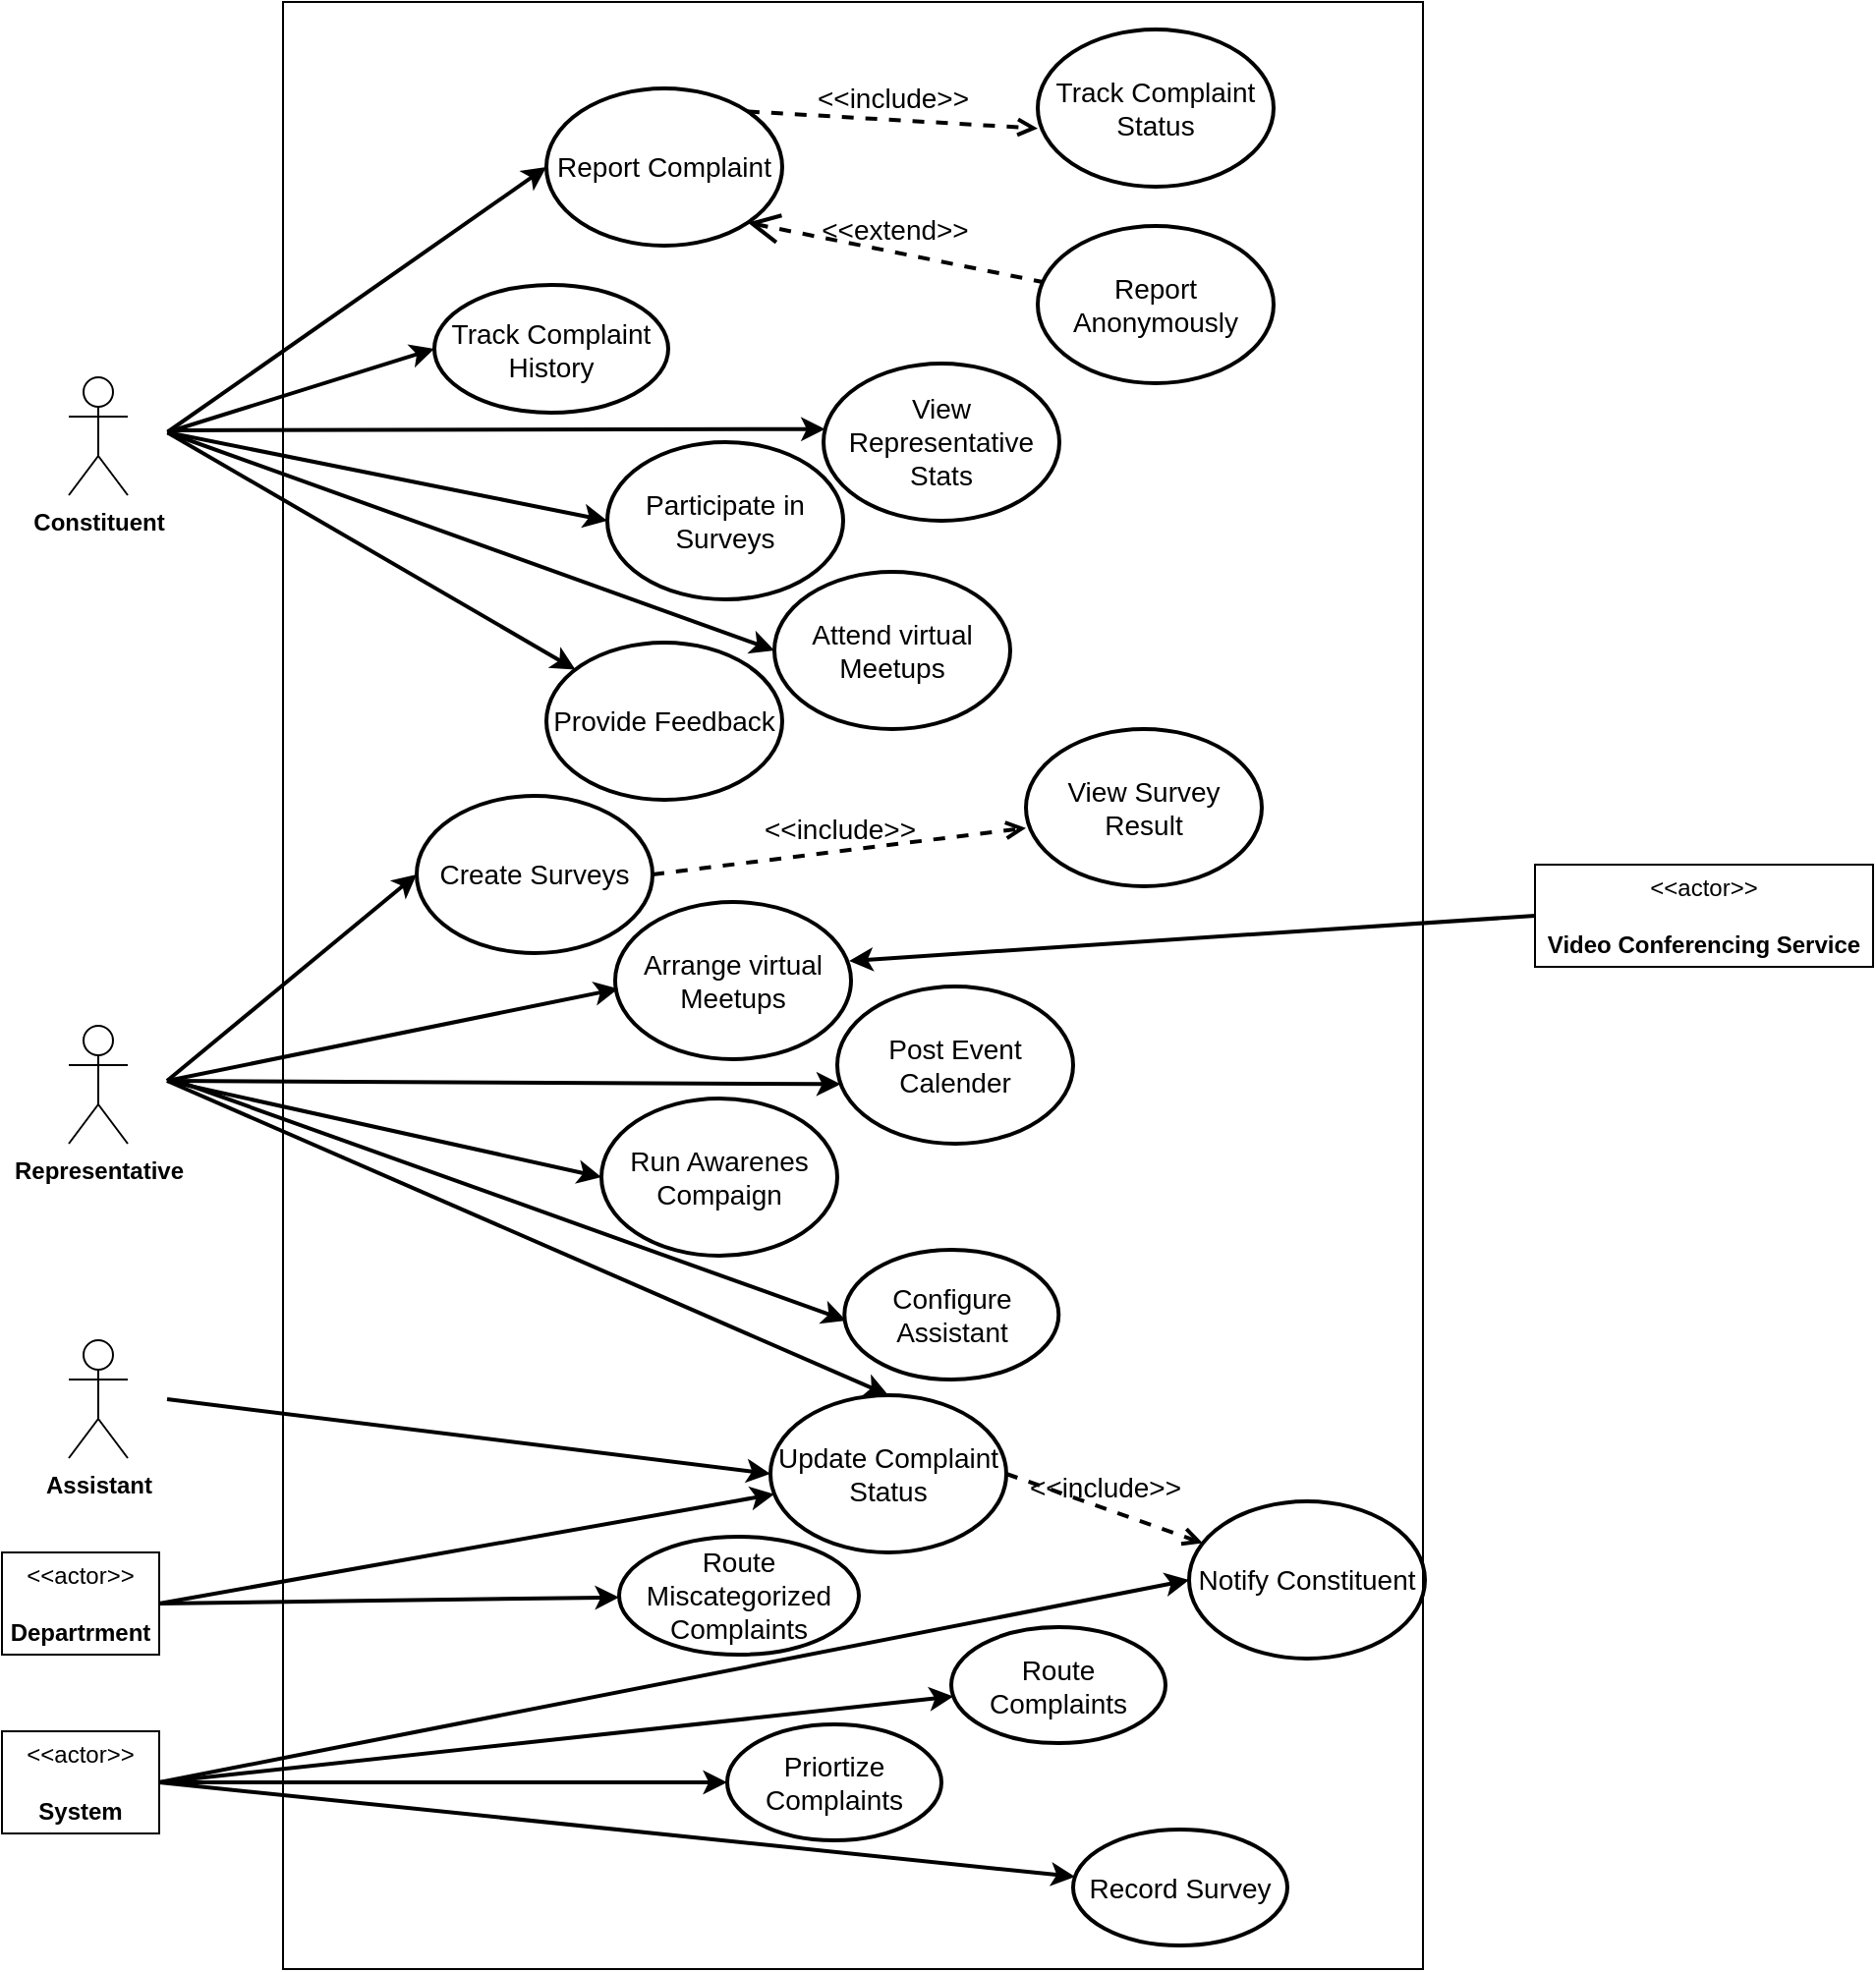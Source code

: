 <mxfile version="24.7.5">
  <diagram name="Use Case Diagram" id="FgglNel2U1L5TTHVHAgJ">
    <mxGraphModel dx="1956" dy="1271" grid="0" gridSize="10" guides="1" tooltips="1" connect="1" arrows="1" fold="1" page="0" pageScale="1" pageWidth="850" pageHeight="1100" math="0" shadow="0">
      <root>
        <mxCell id="0" />
        <mxCell id="1" parent="0" />
        <mxCell id="YS5-fEkslZxsQK353Ww7-88" value="" style="rounded=0;whiteSpace=wrap;html=1;fillColor=none;" vertex="1" parent="1">
          <mxGeometry x="237" y="212" width="580" height="1001" as="geometry" />
        </mxCell>
        <mxCell id="b4xgwTWH8p54jYo2uctj-25" value="&lt;font style=&quot;font-size: 14px;&quot;&gt;Report Complaint&lt;/font&gt;" style="ellipse;whiteSpace=wrap;html=1;fillColor=none;strokeWidth=2;" parent="1" vertex="1">
          <mxGeometry x="371" y="256" width="120" height="80" as="geometry" />
        </mxCell>
        <mxCell id="YS5-fEkslZxsQK353Ww7-6" value="&amp;lt;&amp;lt;actor&amp;gt;&amp;gt;&lt;br&gt;&lt;br&gt;&lt;b&gt;Departrment&lt;/b&gt;" style="html=1;align=center;verticalAlign=middle;dashed=0;whiteSpace=wrap;" vertex="1" parent="1">
          <mxGeometry x="94" y="1001" width="80" height="52" as="geometry" />
        </mxCell>
        <mxCell id="YS5-fEkslZxsQK353Ww7-9" value="&lt;font style=&quot;font-size: 14px;&quot;&gt;Track Complaint Status&lt;/font&gt;" style="ellipse;whiteSpace=wrap;html=1;fillColor=none;strokeWidth=2;" vertex="1" parent="1">
          <mxGeometry x="621" y="226" width="120" height="80" as="geometry" />
        </mxCell>
        <mxCell id="YS5-fEkslZxsQK353Ww7-10" value="&lt;font style=&quot;font-size: 14px;&quot;&gt;Report Anonymously&lt;/font&gt;" style="ellipse;whiteSpace=wrap;html=1;fillColor=none;strokeWidth=2;" vertex="1" parent="1">
          <mxGeometry x="621" y="326" width="120" height="80" as="geometry" />
        </mxCell>
        <mxCell id="YS5-fEkslZxsQK353Ww7-11" value="&lt;font style=&quot;font-size: 14px;&quot;&gt;&amp;lt;&amp;lt;include&amp;gt;&amp;gt;&lt;/font&gt;" style="html=1;verticalAlign=bottom;labelBackgroundColor=none;endArrow=open;endFill=0;dashed=1;rounded=0;fontSize=12;strokeWidth=2;exitX=1;exitY=0;exitDx=0;exitDy=0;entryX=0;entryY=0.629;entryDx=0;entryDy=0;entryPerimeter=0;" edge="1" parent="1" source="b4xgwTWH8p54jYo2uctj-25" target="YS5-fEkslZxsQK353Ww7-9">
          <mxGeometry width="160" relative="1" as="geometry">
            <mxPoint x="474" y="258" as="sourcePoint" />
            <mxPoint x="634" y="258" as="targetPoint" />
          </mxGeometry>
        </mxCell>
        <mxCell id="YS5-fEkslZxsQK353Ww7-13" value="&amp;lt;&amp;lt;extend&amp;gt;&amp;gt;" style="edgeStyle=none;html=1;startArrow=open;endArrow=none;startSize=12;verticalAlign=bottom;dashed=1;labelBackgroundColor=none;rounded=0;fontSize=14;strokeWidth=2;exitX=1;exitY=1;exitDx=0;exitDy=0;" edge="1" parent="1" source="b4xgwTWH8p54jYo2uctj-25" target="YS5-fEkslZxsQK353Ww7-10">
          <mxGeometry width="160" relative="1" as="geometry">
            <mxPoint x="343" y="476" as="sourcePoint" />
            <mxPoint x="503" y="476" as="targetPoint" />
          </mxGeometry>
        </mxCell>
        <mxCell id="YS5-fEkslZxsQK353Ww7-14" value="&lt;font style=&quot;font-size: 14px;&quot;&gt;Track Complaint History&lt;/font&gt;" style="ellipse;whiteSpace=wrap;html=1;fillColor=none;strokeWidth=2;" vertex="1" parent="1">
          <mxGeometry x="314" y="356" width="119" height="65" as="geometry" />
        </mxCell>
        <mxCell id="YS5-fEkslZxsQK353Ww7-15" value="&lt;font style=&quot;font-size: 14px;&quot;&gt;View Representative Stats&lt;/font&gt;" style="ellipse;whiteSpace=wrap;html=1;fillColor=none;strokeWidth=2;" vertex="1" parent="1">
          <mxGeometry x="512" y="396" width="120" height="80" as="geometry" />
        </mxCell>
        <mxCell id="YS5-fEkslZxsQK353Ww7-16" value="&lt;font style=&quot;font-size: 14px;&quot;&gt;Participate in Surveys&lt;/font&gt;" style="ellipse;whiteSpace=wrap;html=1;fillColor=none;strokeWidth=2;" vertex="1" parent="1">
          <mxGeometry x="402" y="436" width="120" height="80" as="geometry" />
        </mxCell>
        <mxCell id="YS5-fEkslZxsQK353Ww7-17" value="&lt;font style=&quot;font-size: 14px;&quot;&gt;Attend virtual Meetups&lt;/font&gt;" style="ellipse;whiteSpace=wrap;html=1;fillColor=none;strokeWidth=2;" vertex="1" parent="1">
          <mxGeometry x="487" y="502" width="120" height="80" as="geometry" />
        </mxCell>
        <mxCell id="YS5-fEkslZxsQK353Ww7-18" value="&lt;font style=&quot;font-size: 14px;&quot;&gt;Provide Feedback&lt;/font&gt;" style="ellipse;whiteSpace=wrap;html=1;fillColor=none;strokeWidth=2;" vertex="1" parent="1">
          <mxGeometry x="371" y="538" width="120" height="80" as="geometry" />
        </mxCell>
        <mxCell id="YS5-fEkslZxsQK353Ww7-20" value="" style="endArrow=classic;html=1;rounded=0;strokeWidth=2;exitX=1;exitY=0.5;exitDx=0;exitDy=0;entryX=0;entryY=0.5;entryDx=0;entryDy=0;" edge="1" parent="1" source="YS5-fEkslZxsQK353Ww7-22" target="b4xgwTWH8p54jYo2uctj-25">
          <mxGeometry width="50" height="50" relative="1" as="geometry">
            <mxPoint x="398" y="483" as="sourcePoint" />
            <mxPoint x="448" y="433" as="targetPoint" />
          </mxGeometry>
        </mxCell>
        <mxCell id="YS5-fEkslZxsQK353Ww7-25" value="" style="endArrow=classic;html=1;rounded=0;strokeWidth=2;exitX=1;exitY=0.5;exitDx=0;exitDy=0;entryX=0;entryY=0.5;entryDx=0;entryDy=0;" edge="1" parent="1" source="YS5-fEkslZxsQK353Ww7-22" target="YS5-fEkslZxsQK353Ww7-14">
          <mxGeometry width="50" height="50" relative="1" as="geometry">
            <mxPoint x="188" y="441" as="sourcePoint" />
            <mxPoint x="381" y="326" as="targetPoint" />
          </mxGeometry>
        </mxCell>
        <mxCell id="YS5-fEkslZxsQK353Ww7-29" value="" style="endArrow=classic;html=1;rounded=0;strokeWidth=2;entryX=0.007;entryY=0.417;entryDx=0;entryDy=0;entryPerimeter=0;" edge="1" parent="1" target="YS5-fEkslZxsQK353Ww7-15">
          <mxGeometry width="50" height="50" relative="1" as="geometry">
            <mxPoint x="179" y="430" as="sourcePoint" />
            <mxPoint x="315" y="400" as="targetPoint" />
          </mxGeometry>
        </mxCell>
        <mxCell id="YS5-fEkslZxsQK353Ww7-30" value="" style="endArrow=classic;html=1;rounded=0;strokeWidth=2;entryX=0;entryY=0.5;entryDx=0;entryDy=0;exitX=1;exitY=0.5;exitDx=0;exitDy=0;" edge="1" parent="1" source="YS5-fEkslZxsQK353Ww7-22" target="YS5-fEkslZxsQK353Ww7-16">
          <mxGeometry width="50" height="50" relative="1" as="geometry">
            <mxPoint x="189" y="440" as="sourcePoint" />
            <mxPoint x="523" y="439" as="targetPoint" />
          </mxGeometry>
        </mxCell>
        <mxCell id="YS5-fEkslZxsQK353Ww7-31" value="" style="endArrow=classic;html=1;rounded=0;strokeWidth=2;entryX=0;entryY=0.5;entryDx=0;entryDy=0;exitX=1;exitY=0.5;exitDx=0;exitDy=0;" edge="1" parent="1" source="YS5-fEkslZxsQK353Ww7-22" target="YS5-fEkslZxsQK353Ww7-17">
          <mxGeometry width="50" height="50" relative="1" as="geometry">
            <mxPoint x="188" y="441" as="sourcePoint" />
            <mxPoint x="412" y="486" as="targetPoint" />
          </mxGeometry>
        </mxCell>
        <mxCell id="YS5-fEkslZxsQK353Ww7-32" value="" style="endArrow=classic;html=1;rounded=0;strokeWidth=2;exitX=1;exitY=0.5;exitDx=0;exitDy=0;" edge="1" parent="1" source="YS5-fEkslZxsQK353Ww7-22" target="YS5-fEkslZxsQK353Ww7-18">
          <mxGeometry width="50" height="50" relative="1" as="geometry">
            <mxPoint x="188" y="441" as="sourcePoint" />
            <mxPoint x="497" y="552" as="targetPoint" />
          </mxGeometry>
        </mxCell>
        <mxCell id="YS5-fEkslZxsQK353Ww7-33" value="&lt;font style=&quot;font-size: 14px;&quot;&gt;Create Surveys&lt;/font&gt;" style="ellipse;whiteSpace=wrap;html=1;fillColor=none;strokeWidth=2;" vertex="1" parent="1">
          <mxGeometry x="305" y="616" width="120" height="80" as="geometry" />
        </mxCell>
        <mxCell id="YS5-fEkslZxsQK353Ww7-42" value="" style="group" vertex="1" connectable="0" parent="1">
          <mxGeometry x="128" y="403" width="50" height="60" as="geometry" />
        </mxCell>
        <mxCell id="YS5-fEkslZxsQK353Ww7-1" value="&lt;b&gt;Constituent&lt;/b&gt;" style="shape=umlActor;verticalLabelPosition=bottom;verticalAlign=top;html=1;outlineConnect=0;container=0;" vertex="1" parent="YS5-fEkslZxsQK353Ww7-42">
          <mxGeometry width="30" height="60" as="geometry" />
        </mxCell>
        <mxCell id="YS5-fEkslZxsQK353Ww7-22" value="" style="shape=ellipse;html=1;sketch=0;strokeWidth=2;strokeColor=none;container=0;" vertex="1" parent="YS5-fEkslZxsQK353Ww7-42">
          <mxGeometry x="40" y="23" width="10" height="10" as="geometry" />
        </mxCell>
        <mxCell id="YS5-fEkslZxsQK353Ww7-43" value="" style="group;fillColor=none;fillStyle=solid;" vertex="1" connectable="0" parent="1">
          <mxGeometry x="128" y="733" width="50" height="60" as="geometry" />
        </mxCell>
        <mxCell id="YS5-fEkslZxsQK353Ww7-44" value="&lt;b&gt;Representative&lt;/b&gt;" style="shape=umlActor;verticalLabelPosition=bottom;verticalAlign=top;html=1;outlineConnect=0;container=0;" vertex="1" parent="YS5-fEkslZxsQK353Ww7-43">
          <mxGeometry width="30" height="60" as="geometry" />
        </mxCell>
        <mxCell id="YS5-fEkslZxsQK353Ww7-45" value="" style="shape=ellipse;html=1;sketch=0;strokeWidth=2;strokeColor=none;container=0;" vertex="1" parent="YS5-fEkslZxsQK353Ww7-43">
          <mxGeometry x="40" y="23" width="10" height="10" as="geometry" />
        </mxCell>
        <mxCell id="YS5-fEkslZxsQK353Ww7-47" value="" style="endArrow=classic;html=1;rounded=0;strokeWidth=2;exitX=1;exitY=0.5;exitDx=0;exitDy=0;entryX=0;entryY=0.5;entryDx=0;entryDy=0;" edge="1" parent="1" source="YS5-fEkslZxsQK353Ww7-45" target="YS5-fEkslZxsQK353Ww7-33">
          <mxGeometry width="50" height="50" relative="1" as="geometry">
            <mxPoint x="188" y="621" as="sourcePoint" />
            <mxPoint x="396" y="742" as="targetPoint" />
          </mxGeometry>
        </mxCell>
        <mxCell id="YS5-fEkslZxsQK353Ww7-48" value="&lt;font style=&quot;font-size: 14px;&quot;&gt;View Survey Result&lt;/font&gt;" style="ellipse;whiteSpace=wrap;html=1;fillColor=none;strokeWidth=2;" vertex="1" parent="1">
          <mxGeometry x="615" y="582" width="120" height="80" as="geometry" />
        </mxCell>
        <mxCell id="YS5-fEkslZxsQK353Ww7-49" value="&lt;font style=&quot;font-size: 14px;&quot;&gt;&amp;lt;&amp;lt;include&amp;gt;&amp;gt;&lt;/font&gt;" style="html=1;verticalAlign=bottom;labelBackgroundColor=none;endArrow=open;endFill=0;dashed=1;rounded=0;fontSize=12;strokeWidth=2;exitX=1;exitY=0.5;exitDx=0;exitDy=0;entryX=0;entryY=0.629;entryDx=0;entryDy=0;entryPerimeter=0;" edge="1" parent="1" target="YS5-fEkslZxsQK353Ww7-48" source="YS5-fEkslZxsQK353Ww7-33">
          <mxGeometry width="160" relative="1" as="geometry">
            <mxPoint x="477" y="778" as="sourcePoint" />
            <mxPoint x="638" y="748" as="targetPoint" />
          </mxGeometry>
        </mxCell>
        <mxCell id="YS5-fEkslZxsQK353Ww7-50" value="&lt;font style=&quot;font-size: 14px;&quot;&gt;Arrange virtual Meetups&lt;/font&gt;" style="ellipse;whiteSpace=wrap;html=1;fillColor=none;strokeWidth=2;" vertex="1" parent="1">
          <mxGeometry x="406" y="670" width="120" height="80" as="geometry" />
        </mxCell>
        <mxCell id="YS5-fEkslZxsQK353Ww7-51" value="" style="endArrow=classic;html=1;rounded=0;strokeWidth=2;exitX=1;exitY=0.5;exitDx=0;exitDy=0;entryX=0.013;entryY=0.552;entryDx=0;entryDy=0;entryPerimeter=0;" edge="1" parent="1" source="YS5-fEkslZxsQK353Ww7-45" target="YS5-fEkslZxsQK353Ww7-50">
          <mxGeometry width="50" height="50" relative="1" as="geometry">
            <mxPoint x="188" y="771" as="sourcePoint" />
            <mxPoint x="315" y="666" as="targetPoint" />
          </mxGeometry>
        </mxCell>
        <mxCell id="YS5-fEkslZxsQK353Ww7-54" value="&lt;span style=&quot;font-size: 14px;&quot;&gt;Configure Assistant&lt;/span&gt;" style="ellipse;whiteSpace=wrap;html=1;fillColor=none;strokeWidth=2;" vertex="1" parent="1">
          <mxGeometry x="522.64" y="847" width="109" height="66" as="geometry" />
        </mxCell>
        <mxCell id="YS5-fEkslZxsQK353Ww7-57" value="&lt;font style=&quot;font-size: 14px;&quot;&gt;Post Event Calender&lt;/font&gt;" style="ellipse;whiteSpace=wrap;html=1;fillColor=none;strokeWidth=2;" vertex="1" parent="1">
          <mxGeometry x="519" y="713" width="120" height="80" as="geometry" />
        </mxCell>
        <mxCell id="YS5-fEkslZxsQK353Ww7-58" value="&lt;font style=&quot;font-size: 14px;&quot;&gt;Run Awarenes Compaign&lt;/font&gt;" style="ellipse;whiteSpace=wrap;html=1;fillColor=none;strokeWidth=2;" vertex="1" parent="1">
          <mxGeometry x="399" y="770" width="120" height="80" as="geometry" />
        </mxCell>
        <mxCell id="YS5-fEkslZxsQK353Ww7-59" value="" style="endArrow=classic;html=1;rounded=0;strokeWidth=2;exitX=1;exitY=0.5;exitDx=0;exitDy=0;entryX=0.014;entryY=0.621;entryDx=0;entryDy=0;entryPerimeter=0;" edge="1" parent="1" source="YS5-fEkslZxsQK353Ww7-45" target="YS5-fEkslZxsQK353Ww7-57">
          <mxGeometry width="50" height="50" relative="1" as="geometry">
            <mxPoint x="182" y="761" as="sourcePoint" />
            <mxPoint x="408" y="730" as="targetPoint" />
          </mxGeometry>
        </mxCell>
        <mxCell id="YS5-fEkslZxsQK353Ww7-60" value="" style="endArrow=classic;html=1;rounded=0;strokeWidth=2;exitX=1;exitY=0.5;exitDx=0;exitDy=0;entryX=0;entryY=0.5;entryDx=0;entryDy=0;" edge="1" parent="1" source="YS5-fEkslZxsQK353Ww7-45" target="YS5-fEkslZxsQK353Ww7-58">
          <mxGeometry width="50" height="50" relative="1" as="geometry">
            <mxPoint x="188" y="791" as="sourcePoint" />
            <mxPoint x="418" y="744" as="targetPoint" />
          </mxGeometry>
        </mxCell>
        <mxCell id="YS5-fEkslZxsQK353Ww7-61" value="" style="group;fillColor=none;fillStyle=solid;" vertex="1" connectable="0" parent="1">
          <mxGeometry x="128" y="893" width="50" height="60" as="geometry" />
        </mxCell>
        <mxCell id="YS5-fEkslZxsQK353Ww7-62" value="&lt;b&gt;Assistant&lt;/b&gt;" style="shape=umlActor;verticalLabelPosition=bottom;verticalAlign=top;html=1;outlineConnect=0;container=0;" vertex="1" parent="YS5-fEkslZxsQK353Ww7-61">
          <mxGeometry width="30" height="60" as="geometry" />
        </mxCell>
        <mxCell id="YS5-fEkslZxsQK353Ww7-63" value="" style="shape=ellipse;html=1;sketch=0;strokeWidth=2;strokeColor=none;container=0;" vertex="1" parent="YS5-fEkslZxsQK353Ww7-61">
          <mxGeometry x="40" y="25" width="10" height="10" as="geometry" />
        </mxCell>
        <mxCell id="YS5-fEkslZxsQK353Ww7-64" value="&lt;span style=&quot;font-size: 14px;&quot;&gt;Update Complaint Status&lt;/span&gt;" style="ellipse;whiteSpace=wrap;html=1;fillColor=none;strokeWidth=2;" vertex="1" parent="1">
          <mxGeometry x="485" y="921" width="120" height="80" as="geometry" />
        </mxCell>
        <mxCell id="YS5-fEkslZxsQK353Ww7-65" value="" style="endArrow=classic;html=1;rounded=0;strokeWidth=2;exitX=1;exitY=0.5;exitDx=0;exitDy=0;entryX=0.008;entryY=0.545;entryDx=0;entryDy=0;entryPerimeter=0;" edge="1" parent="1" target="YS5-fEkslZxsQK353Ww7-54">
          <mxGeometry width="50" height="50" relative="1" as="geometry">
            <mxPoint x="183.0" y="761.0" as="sourcePoint" />
            <mxPoint x="414" y="830" as="targetPoint" />
          </mxGeometry>
        </mxCell>
        <mxCell id="YS5-fEkslZxsQK353Ww7-66" value="" style="endArrow=classic;html=1;rounded=0;strokeWidth=2;exitX=1;exitY=0.5;exitDx=0;exitDy=0;entryX=0.5;entryY=0;entryDx=0;entryDy=0;" edge="1" parent="1" source="YS5-fEkslZxsQK353Ww7-45" target="YS5-fEkslZxsQK353Ww7-64">
          <mxGeometry width="50" height="50" relative="1" as="geometry">
            <mxPoint x="193.0" y="771.0" as="sourcePoint" />
            <mxPoint x="534" y="893" as="targetPoint" />
          </mxGeometry>
        </mxCell>
        <mxCell id="YS5-fEkslZxsQK353Ww7-67" value="" style="endArrow=classic;html=1;rounded=0;strokeWidth=2;exitX=1;exitY=0.5;exitDx=0;exitDy=0;entryX=0;entryY=0.5;entryDx=0;entryDy=0;" edge="1" parent="1" source="YS5-fEkslZxsQK353Ww7-63" target="YS5-fEkslZxsQK353Ww7-64">
          <mxGeometry width="50" height="50" relative="1" as="geometry">
            <mxPoint x="173.0" y="921.0" as="sourcePoint" />
            <mxPoint x="390.0" y="923.0" as="targetPoint" />
          </mxGeometry>
        </mxCell>
        <mxCell id="YS5-fEkslZxsQK353Ww7-68" value="" style="endArrow=classic;html=1;rounded=0;strokeWidth=2;exitX=1;exitY=0.5;exitDx=0;exitDy=0;" edge="1" parent="1" source="YS5-fEkslZxsQK353Ww7-6" target="YS5-fEkslZxsQK353Ww7-64">
          <mxGeometry width="50" height="50" relative="1" as="geometry">
            <mxPoint x="183.0" y="1031" as="sourcePoint" />
            <mxPoint x="405" y="1033" as="targetPoint" />
          </mxGeometry>
        </mxCell>
        <mxCell id="YS5-fEkslZxsQK353Ww7-69" value="&lt;span style=&quot;font-size: 14px;&quot;&gt;Route Complaints&lt;/span&gt;" style="ellipse;whiteSpace=wrap;html=1;fillColor=none;strokeWidth=2;" vertex="1" parent="1">
          <mxGeometry x="577" y="1039" width="109" height="59" as="geometry" />
        </mxCell>
        <mxCell id="YS5-fEkslZxsQK353Ww7-71" value="" style="endArrow=classic;html=1;rounded=0;strokeWidth=2;exitX=1;exitY=0.5;exitDx=0;exitDy=0;" edge="1" parent="1" source="YS5-fEkslZxsQK353Ww7-80" target="YS5-fEkslZxsQK353Ww7-69">
          <mxGeometry width="50" height="50" relative="1" as="geometry">
            <mxPoint x="188" y="1033" as="sourcePoint" />
            <mxPoint x="495" y="1071" as="targetPoint" />
          </mxGeometry>
        </mxCell>
        <mxCell id="YS5-fEkslZxsQK353Ww7-75" value="&lt;font style=&quot;font-size: 14px;&quot;&gt;Notify Constituent&lt;/font&gt;" style="ellipse;whiteSpace=wrap;html=1;fillColor=none;strokeWidth=2;" vertex="1" parent="1">
          <mxGeometry x="698" y="975" width="120" height="80" as="geometry" />
        </mxCell>
        <mxCell id="YS5-fEkslZxsQK353Ww7-78" value="&lt;span style=&quot;font-size: 14px;&quot;&gt;Priortize Complaints&lt;/span&gt;" style="ellipse;whiteSpace=wrap;html=1;fillColor=none;strokeWidth=2;" vertex="1" parent="1">
          <mxGeometry x="463" y="1088.5" width="109" height="59" as="geometry" />
        </mxCell>
        <mxCell id="YS5-fEkslZxsQK353Ww7-79" value="" style="endArrow=classic;html=1;rounded=0;strokeWidth=2;exitX=1;exitY=0.5;exitDx=0;exitDy=0;entryX=0;entryY=0.5;entryDx=0;entryDy=0;" edge="1" parent="1" source="YS5-fEkslZxsQK353Ww7-80" target="YS5-fEkslZxsQK353Ww7-75">
          <mxGeometry width="50" height="50" relative="1" as="geometry">
            <mxPoint x="174" y="1120.5" as="sourcePoint" />
            <mxPoint x="479" y="1047" as="targetPoint" />
          </mxGeometry>
        </mxCell>
        <mxCell id="YS5-fEkslZxsQK353Ww7-80" value="&amp;lt;&amp;lt;actor&amp;gt;&amp;gt;&lt;br&gt;&lt;br&gt;&lt;b&gt;System&lt;/b&gt;" style="html=1;align=center;verticalAlign=middle;dashed=0;whiteSpace=wrap;" vertex="1" parent="1">
          <mxGeometry x="94" y="1092" width="80" height="52" as="geometry" />
        </mxCell>
        <mxCell id="YS5-fEkslZxsQK353Ww7-81" value="" style="endArrow=classic;html=1;rounded=0;strokeWidth=2;exitX=1;exitY=0.5;exitDx=0;exitDy=0;entryX=0;entryY=0.5;entryDx=0;entryDy=0;" edge="1" parent="1" source="YS5-fEkslZxsQK353Ww7-80" target="YS5-fEkslZxsQK353Ww7-78">
          <mxGeometry width="50" height="50" relative="1" as="geometry">
            <mxPoint x="184" y="1037" as="sourcePoint" />
            <mxPoint x="513" y="999" as="targetPoint" />
          </mxGeometry>
        </mxCell>
        <mxCell id="YS5-fEkslZxsQK353Ww7-82" value="&lt;span style=&quot;font-size: 14px;&quot;&gt;Record Survey&lt;/span&gt;" style="ellipse;whiteSpace=wrap;html=1;fillColor=none;strokeWidth=2;" vertex="1" parent="1">
          <mxGeometry x="639" y="1142" width="109" height="59" as="geometry" />
        </mxCell>
        <mxCell id="YS5-fEkslZxsQK353Ww7-83" value="" style="endArrow=classic;html=1;rounded=0;strokeWidth=2;exitX=1;exitY=0.5;exitDx=0;exitDy=0;" edge="1" parent="1" source="YS5-fEkslZxsQK353Ww7-80" target="YS5-fEkslZxsQK353Ww7-82">
          <mxGeometry width="50" height="50" relative="1" as="geometry">
            <mxPoint x="184" y="1128" as="sourcePoint" />
            <mxPoint x="516" y="1109" as="targetPoint" />
          </mxGeometry>
        </mxCell>
        <mxCell id="YS5-fEkslZxsQK353Ww7-84" value="&lt;span style=&quot;font-size: 14px;&quot;&gt;Route Miscategorized Complaints&lt;/span&gt;" style="ellipse;whiteSpace=wrap;html=1;fillColor=none;strokeWidth=2;" vertex="1" parent="1">
          <mxGeometry x="408" y="993" width="122" height="60" as="geometry" />
        </mxCell>
        <mxCell id="YS5-fEkslZxsQK353Ww7-86" value="" style="endArrow=classic;html=1;rounded=0;strokeWidth=2;exitX=1;exitY=0.5;exitDx=0;exitDy=0;" edge="1" parent="1" source="YS5-fEkslZxsQK353Ww7-6" target="YS5-fEkslZxsQK353Ww7-84">
          <mxGeometry width="50" height="50" relative="1" as="geometry">
            <mxPoint x="184" y="1037" as="sourcePoint" />
            <mxPoint x="497" y="981" as="targetPoint" />
          </mxGeometry>
        </mxCell>
        <mxCell id="YS5-fEkslZxsQK353Ww7-87" value="&lt;font style=&quot;font-size: 14px;&quot;&gt;&amp;lt;&amp;lt;include&amp;gt;&amp;gt;&lt;/font&gt;" style="html=1;verticalAlign=bottom;labelBackgroundColor=none;endArrow=open;endFill=0;dashed=1;rounded=0;fontSize=12;strokeWidth=2;exitX=1;exitY=0.5;exitDx=0;exitDy=0;" edge="1" parent="1" source="YS5-fEkslZxsQK353Ww7-64" target="YS5-fEkslZxsQK353Ww7-75">
          <mxGeometry width="160" relative="1" as="geometry">
            <mxPoint x="603" y="828" as="sourcePoint" />
            <mxPoint x="751" y="836" as="targetPoint" />
          </mxGeometry>
        </mxCell>
        <mxCell id="YS5-fEkslZxsQK353Ww7-89" value="&amp;lt;&amp;lt;actor&amp;gt;&amp;gt;&lt;br&gt;&lt;br&gt;&lt;b&gt;Video Conferencing Service&lt;/b&gt;" style="html=1;align=center;verticalAlign=middle;dashed=0;whiteSpace=wrap;" vertex="1" parent="1">
          <mxGeometry x="874" y="651" width="172" height="52" as="geometry" />
        </mxCell>
        <mxCell id="YS5-fEkslZxsQK353Ww7-91" value="" style="endArrow=classic;html=1;rounded=0;strokeWidth=2;exitX=0;exitY=0.5;exitDx=0;exitDy=0;entryX=0.992;entryY=0.375;entryDx=0;entryDy=0;entryPerimeter=0;" edge="1" parent="1" source="YS5-fEkslZxsQK353Ww7-89" target="YS5-fEkslZxsQK353Ww7-50">
          <mxGeometry width="50" height="50" relative="1" as="geometry">
            <mxPoint x="778" y="441" as="sourcePoint" />
            <mxPoint x="986" y="562" as="targetPoint" />
          </mxGeometry>
        </mxCell>
      </root>
    </mxGraphModel>
  </diagram>
</mxfile>
